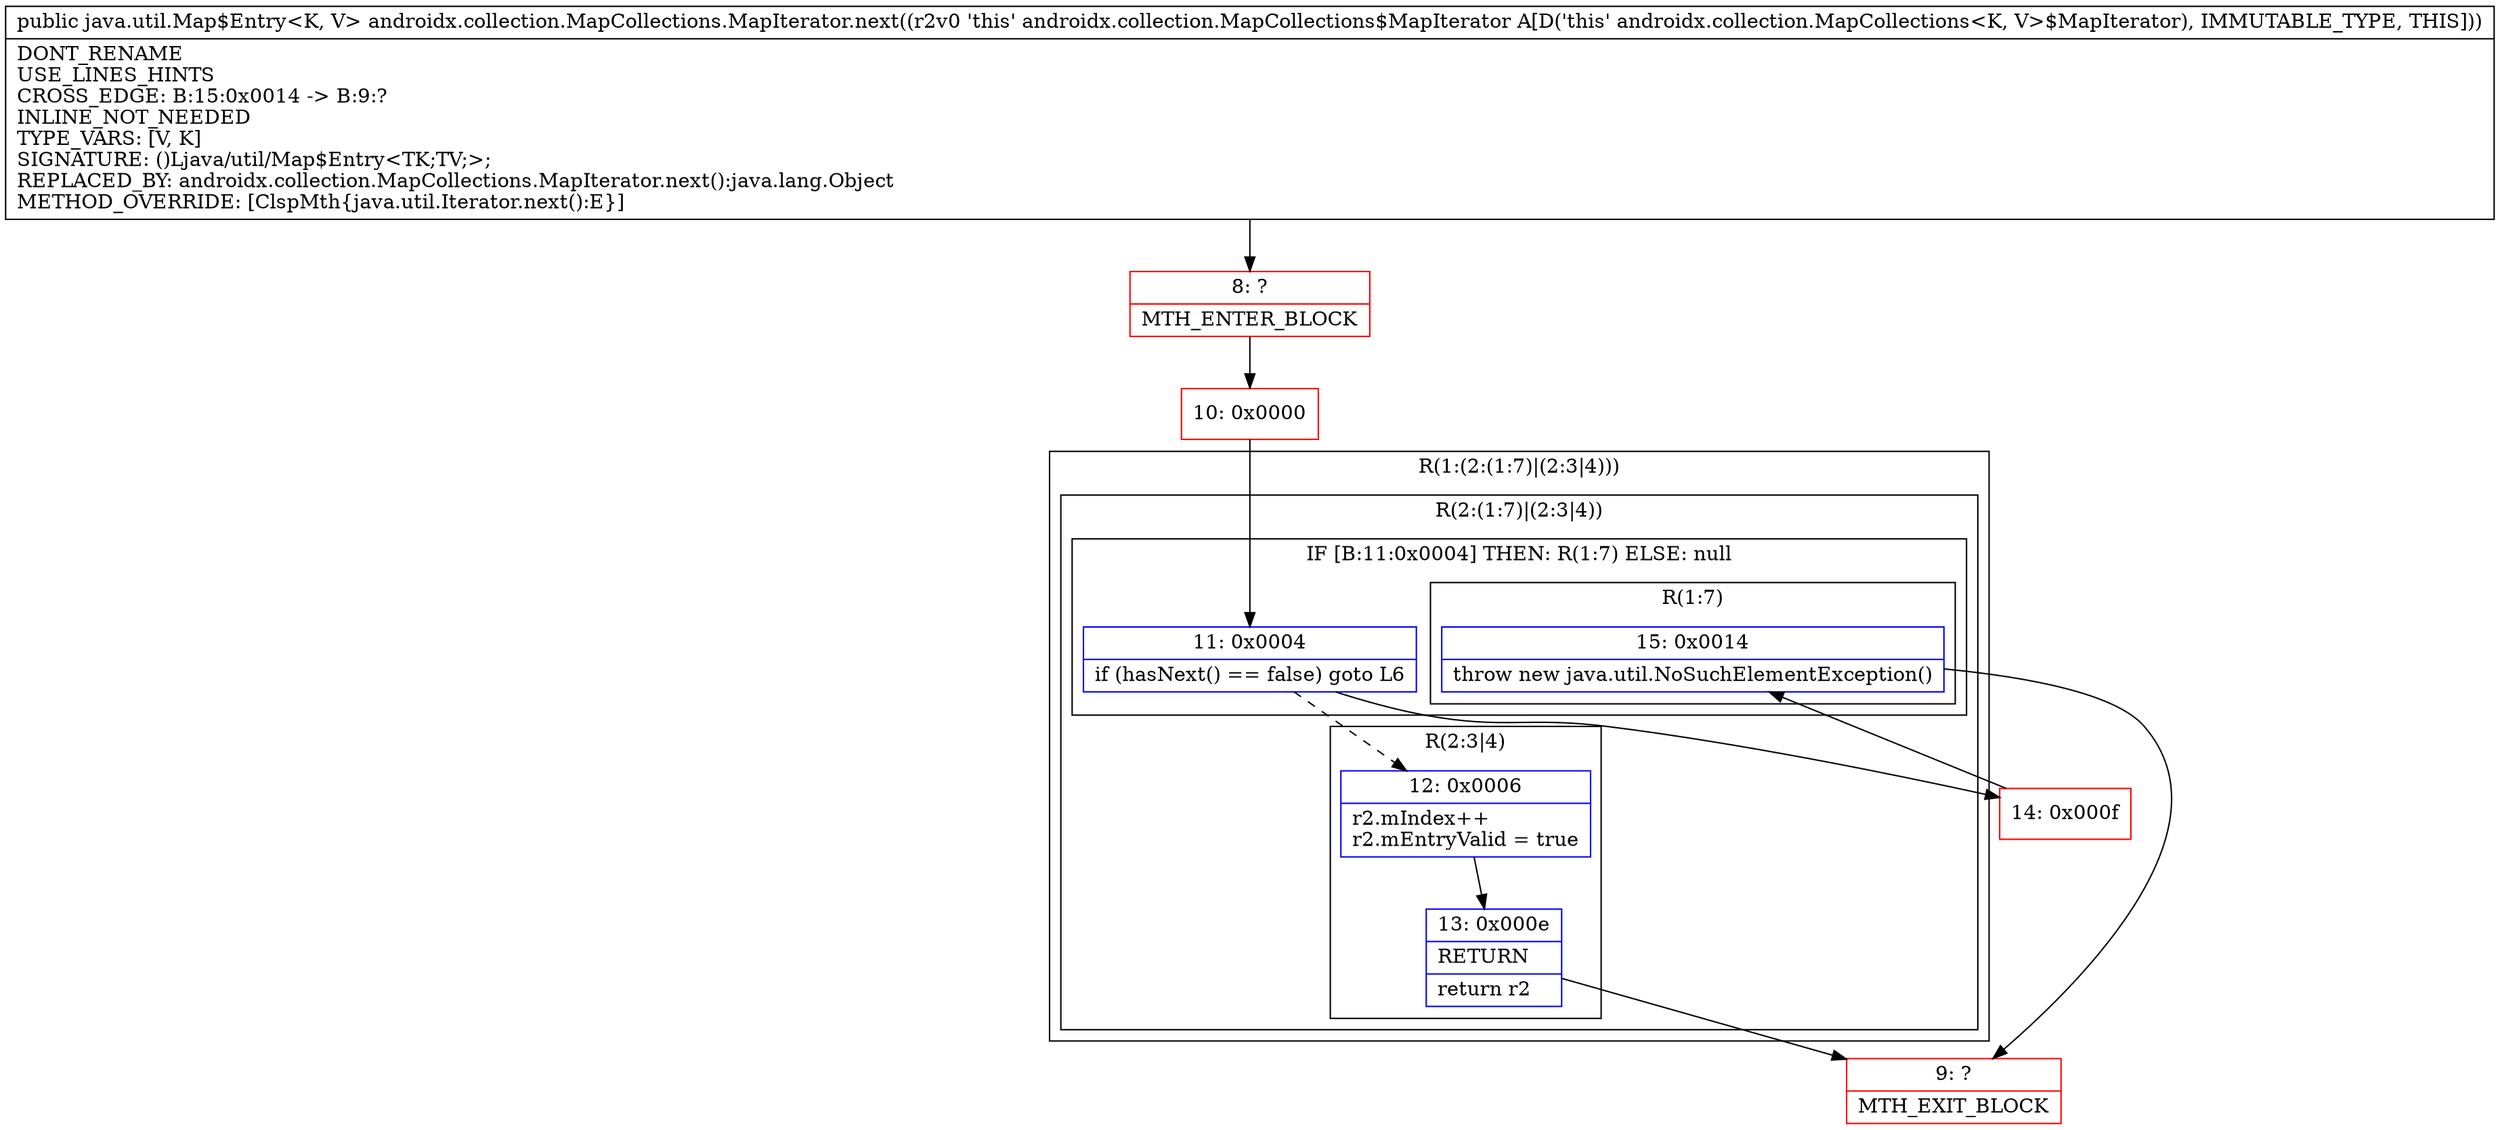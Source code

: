 digraph "CFG forandroidx.collection.MapCollections.MapIterator.next()Ljava\/util\/Map$Entry;" {
subgraph cluster_Region_1922759398 {
label = "R(1:(2:(1:7)|(2:3|4)))";
node [shape=record,color=blue];
subgraph cluster_Region_755024951 {
label = "R(2:(1:7)|(2:3|4))";
node [shape=record,color=blue];
subgraph cluster_IfRegion_247808382 {
label = "IF [B:11:0x0004] THEN: R(1:7) ELSE: null";
node [shape=record,color=blue];
Node_11 [shape=record,label="{11\:\ 0x0004|if (hasNext() == false) goto L6\l}"];
subgraph cluster_Region_706146925 {
label = "R(1:7)";
node [shape=record,color=blue];
Node_15 [shape=record,label="{15\:\ 0x0014|throw new java.util.NoSuchElementException()\l}"];
}
}
subgraph cluster_Region_268328963 {
label = "R(2:3|4)";
node [shape=record,color=blue];
Node_12 [shape=record,label="{12\:\ 0x0006|r2.mIndex++\lr2.mEntryValid = true\l}"];
Node_13 [shape=record,label="{13\:\ 0x000e|RETURN\l|return r2\l}"];
}
}
}
Node_8 [shape=record,color=red,label="{8\:\ ?|MTH_ENTER_BLOCK\l}"];
Node_10 [shape=record,color=red,label="{10\:\ 0x0000}"];
Node_9 [shape=record,color=red,label="{9\:\ ?|MTH_EXIT_BLOCK\l}"];
Node_14 [shape=record,color=red,label="{14\:\ 0x000f}"];
MethodNode[shape=record,label="{public java.util.Map$Entry\<K, V\> androidx.collection.MapCollections.MapIterator.next((r2v0 'this' androidx.collection.MapCollections$MapIterator A[D('this' androidx.collection.MapCollections\<K, V\>$MapIterator), IMMUTABLE_TYPE, THIS]))  | DONT_RENAME\lUSE_LINES_HINTS\lCROSS_EDGE: B:15:0x0014 \-\> B:9:?\lINLINE_NOT_NEEDED\lTYPE_VARS: [V, K]\lSIGNATURE: ()Ljava\/util\/Map$Entry\<TK;TV;\>;\lREPLACED_BY: androidx.collection.MapCollections.MapIterator.next():java.lang.Object\lMETHOD_OVERRIDE: [ClspMth\{java.util.Iterator.next():E\}]\l}"];
MethodNode -> Node_8;Node_11 -> Node_12[style=dashed];
Node_11 -> Node_14;
Node_15 -> Node_9;
Node_12 -> Node_13;
Node_13 -> Node_9;
Node_8 -> Node_10;
Node_10 -> Node_11;
Node_14 -> Node_15;
}

